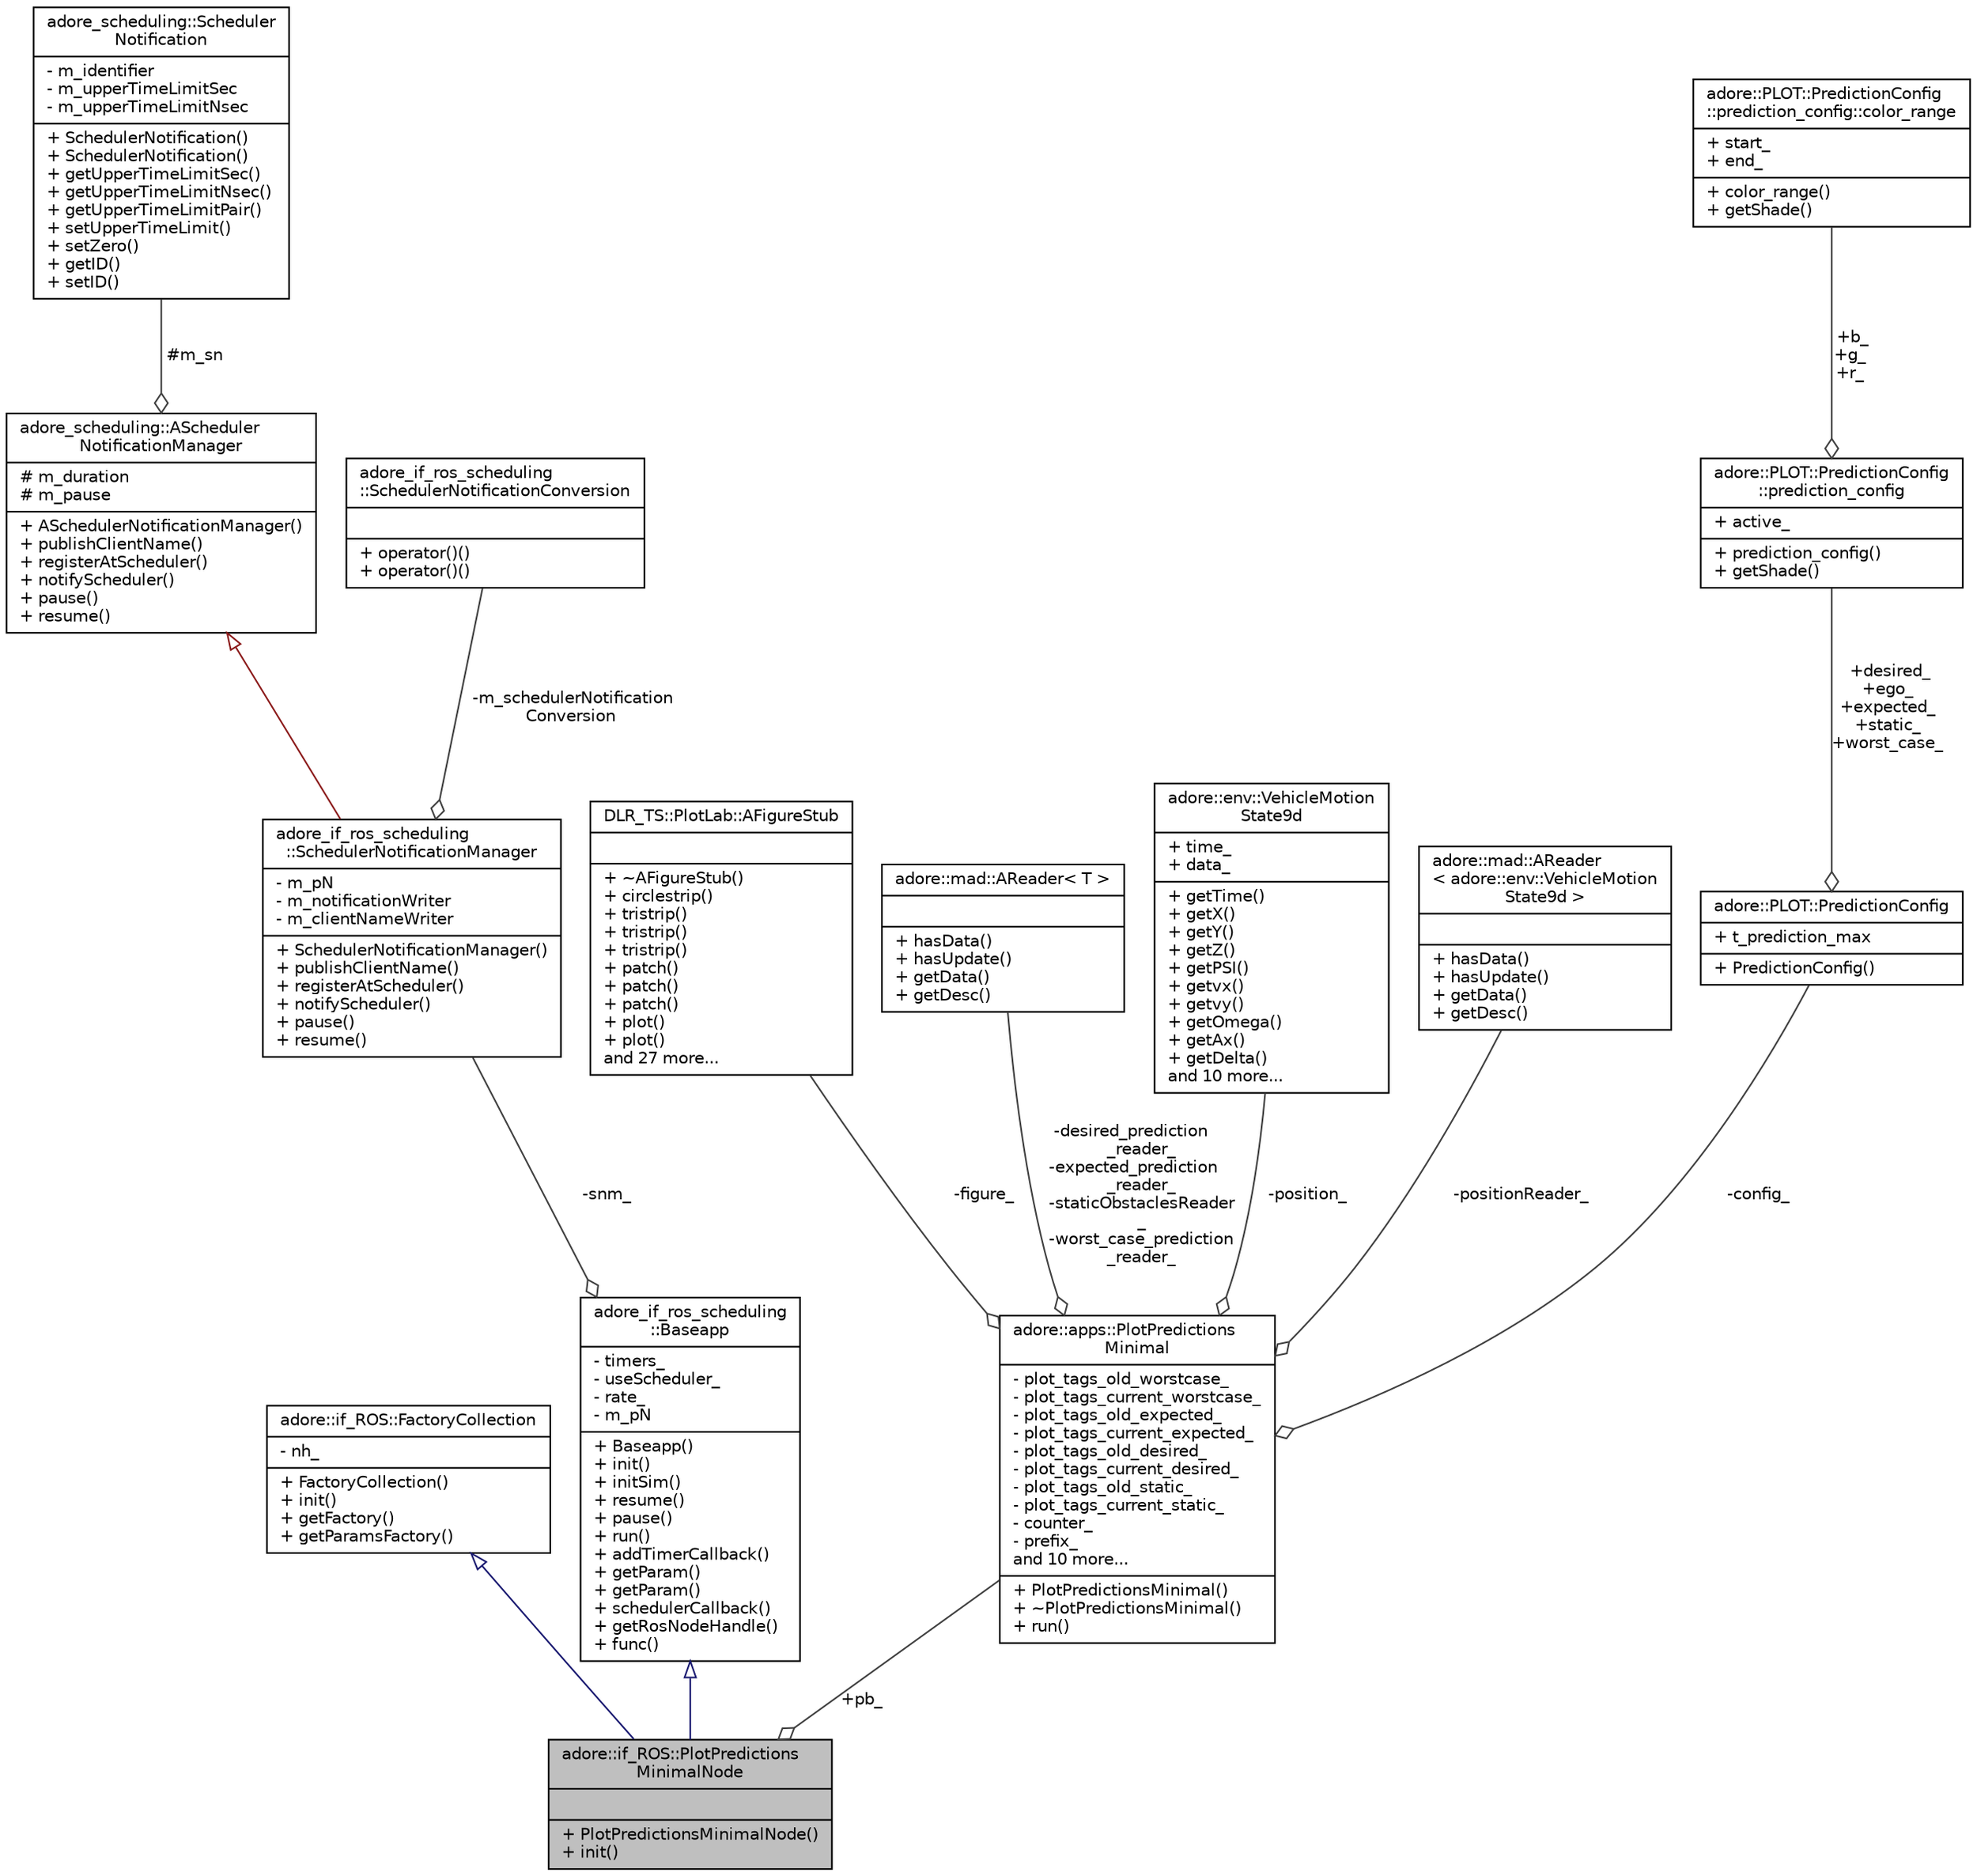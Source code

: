 digraph "adore::if_ROS::PlotPredictionsMinimalNode"
{
 // LATEX_PDF_SIZE
  edge [fontname="Helvetica",fontsize="10",labelfontname="Helvetica",labelfontsize="10"];
  node [fontname="Helvetica",fontsize="10",shape=record];
  Node1 [label="{adore::if_ROS::PlotPredictions\lMinimalNode\n||+ PlotPredictionsMinimalNode()\l+ init()\l}",height=0.2,width=0.4,color="black", fillcolor="grey75", style="filled", fontcolor="black",tooltip=" "];
  Node2 -> Node1 [dir="back",color="midnightblue",fontsize="10",style="solid",arrowtail="onormal",fontname="Helvetica"];
  Node2 [label="{adore::if_ROS::FactoryCollection\n|- nh_\l|+ FactoryCollection()\l+ init()\l+ getFactory()\l+ getParamsFactory()\l}",height=0.2,width=0.4,color="black", fillcolor="white", style="filled",URL="$classadore_1_1if__ROS_1_1FactoryCollection.html",tooltip=" "];
  Node3 -> Node1 [dir="back",color="midnightblue",fontsize="10",style="solid",arrowtail="onormal",fontname="Helvetica"];
  Node3 [label="{adore_if_ros_scheduling\l::Baseapp\n|- timers_\l- useScheduler_\l- rate_\l- m_pN\l|+ Baseapp()\l+ init()\l+ initSim()\l+ resume()\l+ pause()\l+ run()\l+ addTimerCallback()\l+ getParam()\l+ getParam()\l+ schedulerCallback()\l+ getRosNodeHandle()\l+ func()\l}",height=0.2,width=0.4,color="black", fillcolor="white", style="filled",URL="$classadore__if__ros__scheduling_1_1Baseapp.html",tooltip=" "];
  Node4 -> Node3 [color="grey25",fontsize="10",style="solid",label=" -snm_" ,arrowhead="odiamond",fontname="Helvetica"];
  Node4 [label="{adore_if_ros_scheduling\l::SchedulerNotificationManager\n|- m_pN\l- m_notificationWriter\l- m_clientNameWriter\l|+ SchedulerNotificationManager()\l+ publishClientName()\l+ registerAtScheduler()\l+ notifyScheduler()\l+ pause()\l+ resume()\l}",height=0.2,width=0.4,color="black", fillcolor="white", style="filled",URL="$classadore__if__ros__scheduling_1_1SchedulerNotificationManager.html",tooltip=" "];
  Node5 -> Node4 [dir="back",color="firebrick4",fontsize="10",style="solid",arrowtail="onormal",fontname="Helvetica"];
  Node5 [label="{adore_scheduling::AScheduler\lNotificationManager\n|# m_duration\l# m_pause\l|+ ASchedulerNotificationManager()\l+ publishClientName()\l+ registerAtScheduler()\l+ notifyScheduler()\l+ pause()\l+ resume()\l}",height=0.2,width=0.4,color="black", fillcolor="white", style="filled",URL="$classadore__scheduling_1_1ASchedulerNotificationManager.html",tooltip=" "];
  Node6 -> Node5 [color="grey25",fontsize="10",style="solid",label=" #m_sn" ,arrowhead="odiamond",fontname="Helvetica"];
  Node6 [label="{adore_scheduling::Scheduler\lNotification\n|- m_identifier\l- m_upperTimeLimitSec\l- m_upperTimeLimitNsec\l|+ SchedulerNotification()\l+ SchedulerNotification()\l+ getUpperTimeLimitSec()\l+ getUpperTimeLimitNsec()\l+ getUpperTimeLimitPair()\l+ setUpperTimeLimit()\l+ setZero()\l+ getID()\l+ setID()\l}",height=0.2,width=0.4,color="black", fillcolor="white", style="filled",URL="$classadore__scheduling_1_1SchedulerNotification.html",tooltip=" "];
  Node7 -> Node4 [color="grey25",fontsize="10",style="solid",label=" -m_schedulerNotification\lConversion" ,arrowhead="odiamond",fontname="Helvetica"];
  Node7 [label="{adore_if_ros_scheduling\l::SchedulerNotificationConversion\n||+ operator()()\l+ operator()()\l}",height=0.2,width=0.4,color="black", fillcolor="white", style="filled",URL="$classadore__if__ros__scheduling_1_1SchedulerNotificationConversion.html",tooltip=" "];
  Node8 -> Node1 [color="grey25",fontsize="10",style="solid",label=" +pb_" ,arrowhead="odiamond",fontname="Helvetica"];
  Node8 [label="{adore::apps::PlotPredictions\lMinimal\n|- plot_tags_old_worstcase_\l- plot_tags_current_worstcase_\l- plot_tags_old_expected_\l- plot_tags_current_expected_\l- plot_tags_old_desired_\l- plot_tags_current_desired_\l- plot_tags_old_static_\l- plot_tags_current_static_\l- counter_\l- prefix_\land 10 more...\l|+ PlotPredictionsMinimal()\l+ ~PlotPredictionsMinimal()\l+ run()\l}",height=0.2,width=0.4,color="black", fillcolor="white", style="filled",URL="$classadore_1_1apps_1_1PlotPredictionsMinimal.html",tooltip="a plot module for handling prediction plots"];
  Node9 -> Node8 [color="grey25",fontsize="10",style="solid",label=" -figure_" ,arrowhead="odiamond",fontname="Helvetica"];
  Node9 [label="{DLR_TS::PlotLab::AFigureStub\n||+ ~AFigureStub()\l+ circlestrip()\l+ tristrip()\l+ tristrip()\l+ tristrip()\l+ patch()\l+ patch()\l+ patch()\l+ plot()\l+ plot()\land 27 more...\l}",height=0.2,width=0.4,color="black", fillcolor="white", style="filled",URL="$classDLR__TS_1_1PlotLab_1_1AFigureStub.html",tooltip=" "];
  Node10 -> Node8 [color="grey25",fontsize="10",style="solid",label=" -desired_prediction\l_reader_\n-expected_prediction\l_reader_\n-staticObstaclesReader\l_\n-worst_case_prediction\l_reader_" ,arrowhead="odiamond",fontname="Helvetica"];
  Node10 [label="{adore::mad::AReader\< T \>\n||+ hasData()\l+ hasUpdate()\l+ getData()\l+ getDesc()\l}",height=0.2,width=0.4,color="black", fillcolor="white", style="filled",URL="$classadore_1_1mad_1_1AReader.html",tooltip=" "];
  Node11 -> Node8 [color="grey25",fontsize="10",style="solid",label=" -position_" ,arrowhead="odiamond",fontname="Helvetica"];
  Node11 [label="{adore::env::VehicleMotion\lState9d\n|+ time_\l+ data_\l|+ getTime()\l+ getX()\l+ getY()\l+ getZ()\l+ getPSI()\l+ getvx()\l+ getvy()\l+ getOmega()\l+ getAx()\l+ getDelta()\land 10 more...\l}",height=0.2,width=0.4,color="black", fillcolor="white", style="filled",URL="$structadore_1_1env_1_1VehicleMotionState9d.html",tooltip="This struct holds the motion state of the vehicle in 9d."];
  Node12 -> Node8 [color="grey25",fontsize="10",style="solid",label=" -positionReader_" ,arrowhead="odiamond",fontname="Helvetica"];
  Node12 [label="{adore::mad::AReader\l\< adore::env::VehicleMotion\lState9d \>\n||+ hasData()\l+ hasUpdate()\l+ getData()\l+ getDesc()\l}",height=0.2,width=0.4,color="black", fillcolor="white", style="filled",URL="$classadore_1_1mad_1_1AReader.html",tooltip=" "];
  Node13 -> Node8 [color="grey25",fontsize="10",style="solid",label=" -config_" ,arrowhead="odiamond",fontname="Helvetica"];
  Node13 [label="{adore::PLOT::PredictionConfig\n|+ t_prediction_max\l|+ PredictionConfig()\l}",height=0.2,width=0.4,color="black", fillcolor="white", style="filled",URL="$classadore_1_1PLOT_1_1PredictionConfig.html",tooltip=" "];
  Node14 -> Node13 [color="grey25",fontsize="10",style="solid",label=" +desired_\n+ego_\n+expected_\n+static_\n+worst_case_" ,arrowhead="odiamond",fontname="Helvetica"];
  Node14 [label="{adore::PLOT::PredictionConfig\l::prediction_config\n|+ active_\l|+ prediction_config()\l+ getShade()\l}",height=0.2,width=0.4,color="black", fillcolor="white", style="filled",URL="$structadore_1_1PLOT_1_1PredictionConfig_1_1prediction__config.html",tooltip=" "];
  Node15 -> Node14 [color="grey25",fontsize="10",style="solid",label=" +b_\n+g_\n+r_" ,arrowhead="odiamond",fontname="Helvetica"];
  Node15 [label="{adore::PLOT::PredictionConfig\l::prediction_config::color_range\n|+ start_\l+ end_\l|+ color_range()\l+ getShade()\l}",height=0.2,width=0.4,color="black", fillcolor="white", style="filled",URL="$structadore_1_1PLOT_1_1PredictionConfig_1_1prediction__config_1_1color__range.html",tooltip=" "];
}
